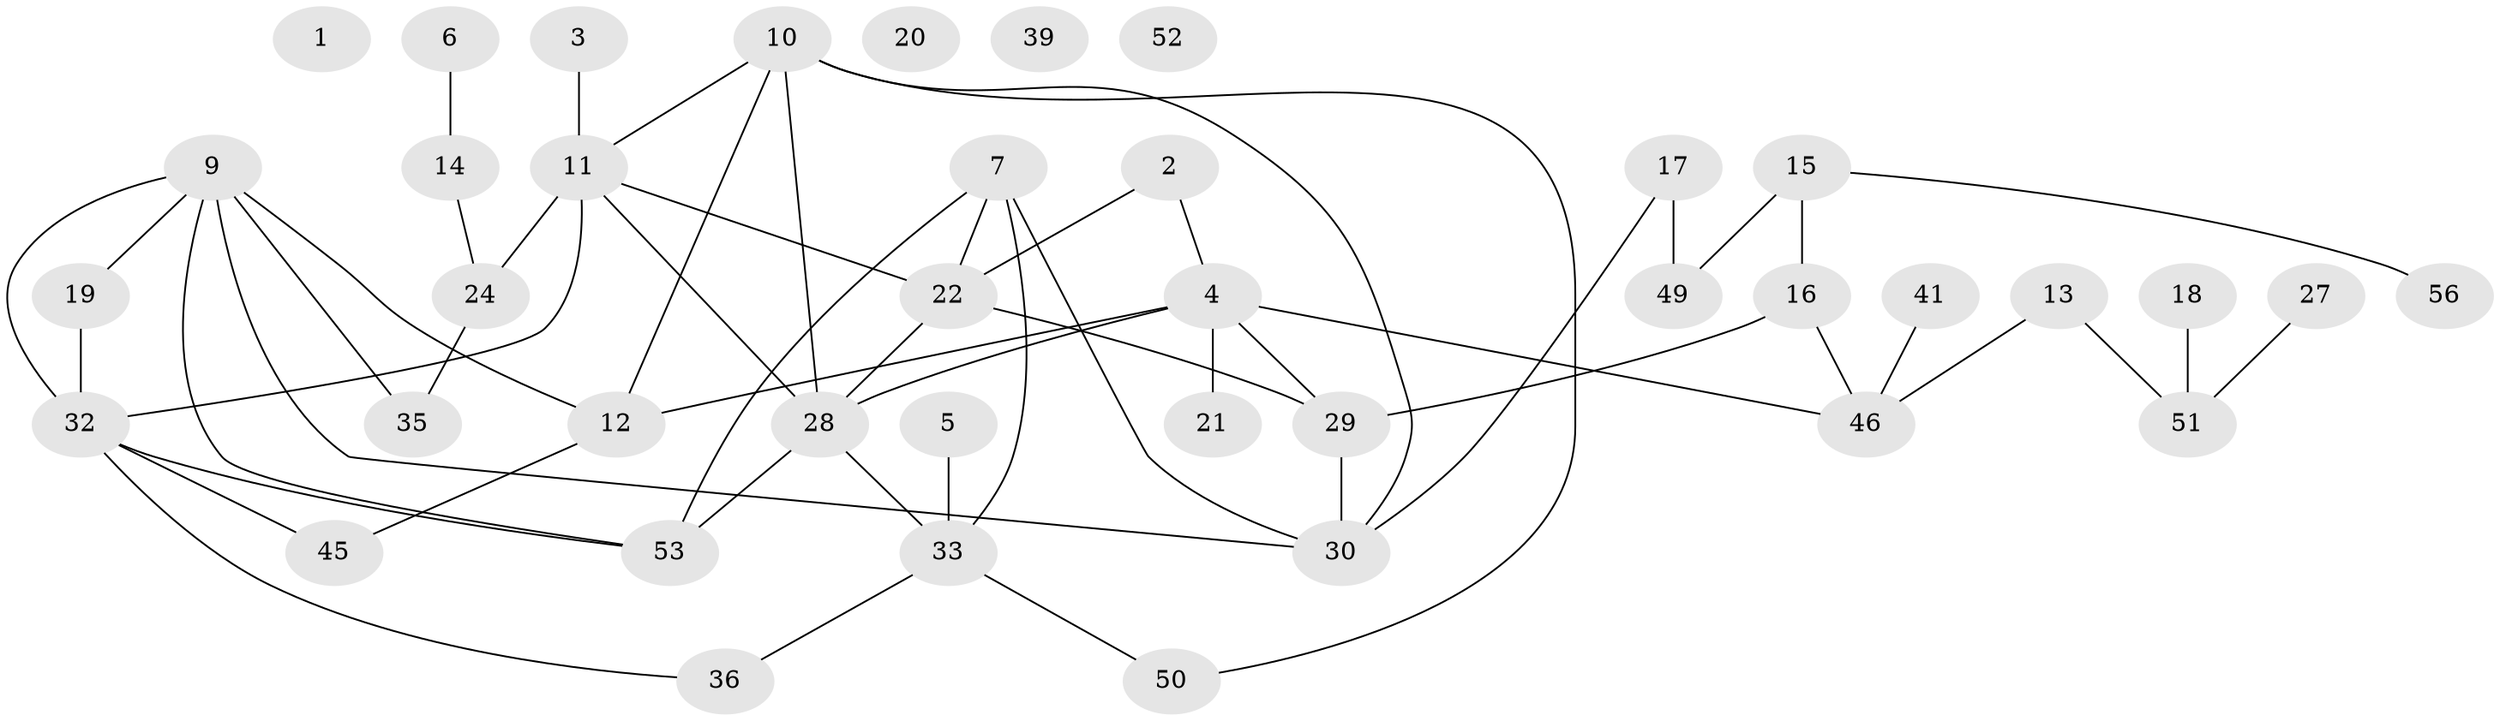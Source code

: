 // original degree distribution, {0: 0.05, 2: 0.31666666666666665, 1: 0.21666666666666667, 5: 0.08333333333333333, 3: 0.1, 4: 0.2, 6: 0.03333333333333333}
// Generated by graph-tools (version 1.1) at 2025/41/03/06/25 10:41:22]
// undirected, 40 vertices, 55 edges
graph export_dot {
graph [start="1"]
  node [color=gray90,style=filled];
  1;
  2 [super="+38"];
  3;
  4 [super="+8"];
  5;
  6;
  7 [super="+43"];
  9 [super="+31"];
  10 [super="+48"];
  11 [super="+40"];
  12 [super="+23"];
  13;
  14;
  15 [super="+55"];
  16 [super="+44"];
  17;
  18;
  19;
  20;
  21 [super="+60"];
  22 [super="+25"];
  24 [super="+26"];
  27;
  28 [super="+59"];
  29 [super="+57"];
  30 [super="+54"];
  32 [super="+34"];
  33 [super="+37"];
  35;
  36;
  39 [super="+42"];
  41;
  45;
  46 [super="+47"];
  49;
  50;
  51 [super="+58"];
  52;
  53;
  56;
  2 -- 22;
  2 -- 4;
  3 -- 11;
  4 -- 12;
  4 -- 29;
  4 -- 28;
  4 -- 21;
  4 -- 46;
  5 -- 33;
  6 -- 14;
  7 -- 30;
  7 -- 33;
  7 -- 53;
  7 -- 22;
  9 -- 35;
  9 -- 53;
  9 -- 30;
  9 -- 32;
  9 -- 19;
  9 -- 12;
  10 -- 11;
  10 -- 12;
  10 -- 30;
  10 -- 50;
  10 -- 28;
  11 -- 24;
  11 -- 28;
  11 -- 32 [weight=2];
  11 -- 22 [weight=2];
  12 -- 45;
  13 -- 46;
  13 -- 51;
  14 -- 24;
  15 -- 16;
  15 -- 49;
  15 -- 56;
  16 -- 46;
  16 -- 29;
  17 -- 49;
  17 -- 30;
  18 -- 51;
  19 -- 32;
  22 -- 28;
  22 -- 29;
  24 -- 35;
  27 -- 51;
  28 -- 53;
  28 -- 33;
  29 -- 30;
  32 -- 36;
  32 -- 45;
  32 -- 53;
  33 -- 36;
  33 -- 50;
  41 -- 46;
}
